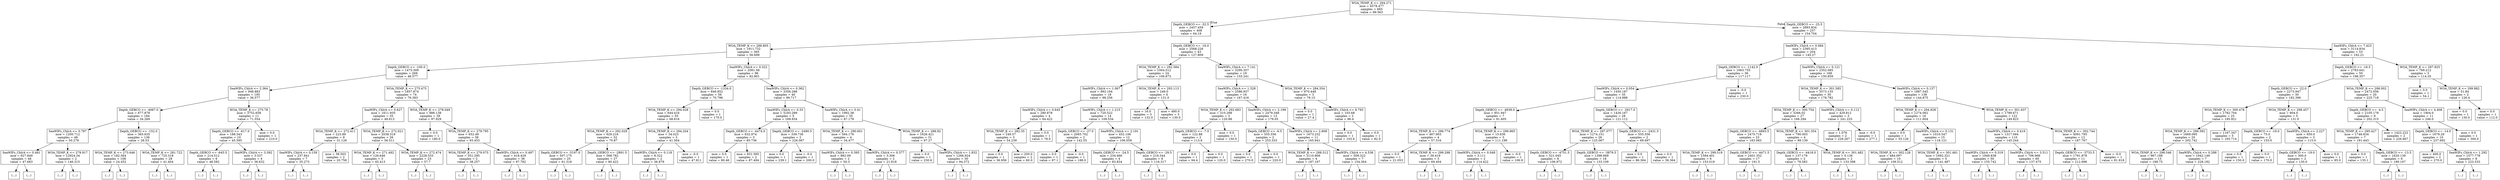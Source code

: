 digraph Tree {
node [shape=box] ;
0 [label="WOA_TEMP_K <= 294.271\nmse = 4578.477\nsamples = 665\nvalue = 99.563"] ;
1 [label="Depth_GEBCO <= -32.5\nmse = 2457.459\nsamples = 408\nvalue = 64.19"] ;
0 -> 1 [labeldistance=2.5, labelangle=45, headlabel="True"] ;
2 [label="WOA_TEMP_K <= 288.805\nmse = 1911.732\nsamples = 365\nvalue = 56.699"] ;
1 -> 2 ;
3 [label="Depth_GEBCO <= -100.0\nmse = 1475.309\nsamples = 269\nvalue = 46.577"] ;
2 -> 3 ;
4 [label="SeaWIFs_ChlrA <= 2.364\nmse = 948.883\nsamples = 195\nvalue = 36.577"] ;
3 -> 4 ;
5 [label="Depth_GEBCO <= -4067.0\nmse = 677.878\nsamples = 184\nvalue = 34.269"] ;
4 -> 5 ;
6 [label="SeaWIFs_ChlrA <= 0.787\nmse = 1200.712\nsamples = 48\nvalue = 50.278"] ;
5 -> 6 ;
7 [label="SeaWIFs_ChlrA <= 0.481\nmse = 627.849\nsamples = 46\nvalue = 47.683"] ;
6 -> 7 ;
8 [label="(...)"] ;
7 -> 8 ;
93 [label="(...)"] ;
7 -> 93 ;
98 [label="WOA_TEMP_K <= 279.917\nmse = 12924.34\nsamples = 2\nvalue = 146.315"] ;
6 -> 98 ;
99 [label="(...)"] ;
98 -> 99 ;
100 [label="(...)"] ;
98 -> 100 ;
101 [label="Depth_GEBCO <= -152.0\nmse = 365.635\nsamples = 136\nvalue = 28.53"] ;
5 -> 101 ;
102 [label="WOA_TEMP_K <= 273.646\nmse = 182.564\nsamples = 108\nvalue = 24.452"] ;
101 -> 102 ;
103 [label="(...)"] ;
102 -> 103 ;
136 [label="(...)"] ;
102 -> 136 ;
263 [label="WOA_TEMP_K <= 281.722\nmse = 725.318\nsamples = 28\nvalue = 41.404"] ;
101 -> 263 ;
264 [label="(...)"] ;
263 -> 264 ;
277 [label="(...)"] ;
263 -> 277 ;
312 [label="WOA_TEMP_K <= 275.78\nmse = 3752.658\nsamples = 11\nvalue = 71.554"] ;
4 -> 312 ;
313 [label="Depth_GEBCO <= -617.0\nmse = 188.543\nsamples = 10\nvalue = 45.595"] ;
312 -> 313 ;
314 [label="Depth_GEBCO <= -645.5\nmse = 214.512\nsamples = 6\nvalue = 48.582"] ;
313 -> 314 ;
315 [label="(...)"] ;
314 -> 315 ;
318 [label="(...)"] ;
314 -> 318 ;
321 [label="SeaWIFs_ChlrA <= 3.392\nmse = 3.537\nsamples = 4\nvalue = 36.632"] ;
313 -> 321 ;
322 [label="(...)"] ;
321 -> 322 ;
325 [label="(...)"] ;
321 -> 325 ;
326 [label="mse = 0.0\nsamples = 1\nvalue = 210.0"] ;
312 -> 326 ;
327 [label="WOA_TEMP_K <= 275.475\nmse = 1857.874\nsamples = 74\nvalue = 76.383"] ;
3 -> 327 ;
328 [label="SeaWIFs_ChlrA <= 0.627\nmse = 1611.935\nsamples = 35\nvalue = 48.613"] ;
327 -> 328 ;
329 [label="WOA_TEMP_K <= 272.411\nmse = 223.89\nsamples = 9\nvalue = 31.126"] ;
328 -> 329 ;
330 [label="SeaWIFs_ChlrA <= 0.159\nmse = 237.841\nsamples = 7\nvalue = 35.273"] ;
329 -> 330 ;
331 [label="(...)"] ;
330 -> 331 ;
338 [label="(...)"] ;
330 -> 338 ;
339 [label="mse = 38.503\nsamples = 2\nvalue = 20.758"] ;
329 -> 339 ;
340 [label="WOA_TEMP_K <= 272.021\nmse = 2038.319\nsamples = 26\nvalue = 56.511"] ;
328 -> 340 ;
341 [label="WOA_TEMP_K <= 271.492\nmse = 126.646\nsamples = 3\nvalue = 45.413"] ;
340 -> 341 ;
342 [label="(...)"] ;
341 -> 342 ;
343 [label="(...)"] ;
341 -> 343 ;
344 [label="WOA_TEMP_K <= 272.474\nmse = 2228.533\nsamples = 23\nvalue = 57.7"] ;
340 -> 344 ;
345 [label="(...)"] ;
344 -> 345 ;
346 [label="(...)"] ;
344 -> 346 ;
351 [label="WOA_TEMP_K <= 278.049\nmse = 986.138\nsamples = 39\nvalue = 97.929"] ;
327 -> 351 ;
352 [label="mse = 0.0\nsamples = 1\nvalue = 180.0"] ;
351 -> 352 ;
353 [label="WOA_TEMP_K <= 279.795\nmse = 652.49\nsamples = 38\nvalue = 93.453"] ;
351 -> 353 ;
354 [label="WOA_TEMP_K <= 279.075\nmse = 351.295\nsamples = 2\nvalue = 38.257"] ;
353 -> 354 ;
355 [label="(...)"] ;
354 -> 355 ;
356 [label="(...)"] ;
354 -> 356 ;
357 [label="SeaWIFs_ChlrA <= 0.497\nmse = 418.429\nsamples = 36\nvalue = 97.782"] ;
353 -> 357 ;
358 [label="(...)"] ;
357 -> 358 ;
361 [label="(...)"] ;
357 -> 361 ;
406 [label="SeaWIFs_ChlrA <= 0.322\nmse = 2091.58\nsamples = 96\nvalue = 82.801"] ;
2 -> 406 ;
407 [label="Depth_GEBCO <= -1334.0\nmse = 846.852\nsamples = 56\nvalue = 70.796"] ;
406 -> 407 ;
408 [label="WOA_TEMP_K <= 294.028\nmse = 644.416\nsamples = 55\nvalue = 68.616"] ;
407 -> 408 ;
409 [label="WOA_TEMP_K <= 292.029\nmse = 629.216\nsamples = 52\nvalue = 70.87"] ;
408 -> 409 ;
410 [label="Depth_GEBCO <= -5197.0\nmse = 507.175\nsamples = 25\nvalue = 61.318"] ;
409 -> 410 ;
411 [label="(...)"] ;
410 -> 411 ;
412 [label="(...)"] ;
410 -> 412 ;
445 [label="Depth_GEBCO <= -2891.5\nmse = 568.782\nsamples = 27\nvalue = 80.422"] ;
409 -> 445 ;
446 [label="(...)"] ;
445 -> 446 ;
489 [label="(...)"] ;
445 -> 489 ;
492 [label="WOA_TEMP_K <= 294.204\nmse = 34.023\nsamples = 3\nvalue = 41.564"] ;
408 -> 492 ;
493 [label="SeaWIFs_ChlrA <= 0.118\nmse = 8.322\nsamples = 2\nvalue = 36.879"] ;
492 -> 493 ;
494 [label="(...)"] ;
493 -> 494 ;
495 [label="(...)"] ;
493 -> 495 ;
496 [label="mse = -0.0\nsamples = 1\nvalue = 47.811"] ;
492 -> 496 ;
497 [label="mse = 0.0\nsamples = 1\nvalue = 170.0"] ;
407 -> 497 ;
498 [label="SeaWIFs_ChlrA <= 0.362\nmse = 3356.288\nsamples = 40\nvalue = 99.717"] ;
406 -> 498 ;
499 [label="SeaWIFs_ChlrA <= 0.33\nmse = 5183.289\nsamples = 5\nvalue = 169.934"] ;
498 -> 499 ;
500 [label="Depth_GEBCO <= -4474.0\nmse = 632.974\nsamples = 3\nvalue = 85.736"] ;
499 -> 500 ;
501 [label="mse = 0.0\nsamples = 1\nvalue = 80.46"] ;
500 -> 501 ;
502 [label="mse = 831.595\nsamples = 2\nvalue = 87.494"] ;
500 -> 502 ;
503 [label="Depth_GEBCO <= -2490.5\nmse = 339.736\nsamples = 2\nvalue = 226.067"] ;
499 -> 503 ;
504 [label="mse = 0.0\nsamples = 1\nvalue = 239.1"] ;
503 -> 504 ;
505 [label="mse = -0.0\nsamples = 1\nvalue = 200.0"] ;
503 -> 505 ;
506 [label="SeaWIFs_ChlrA <= 0.41\nmse = 1992.38\nsamples = 35\nvalue = 87.178"] ;
498 -> 506 ;
507 [label="WOA_TEMP_K <= 290.601\nmse = 594.176\nsamples = 4\nvalue = 34.477"] ;
506 -> 507 ;
508 [label="SeaWIFs_ChlrA <= 0.395\nmse = 882.09\nsamples = 2\nvalue = 50.3"] ;
507 -> 508 ;
509 [label="(...)"] ;
508 -> 509 ;
510 [label="(...)"] ;
508 -> 510 ;
511 [label="SeaWIFs_ChlrA <= 0.377\nmse = 3.306\nsamples = 2\nvalue = 21.818"] ;
507 -> 511 ;
512 [label="(...)"] ;
511 -> 512 ;
513 [label="(...)"] ;
511 -> 513 ;
514 [label="WOA_TEMP_K <= 288.92\nmse = 1626.421\nsamples = 31\nvalue = 97.27"] ;
506 -> 514 ;
515 [label="mse = 0.0\nsamples = 1\nvalue = 230.6"] ;
514 -> 515 ;
516 [label="SeaWIFs_ChlrA <= 1.832\nmse = 1266.924\nsamples = 30\nvalue = 94.372"] ;
514 -> 516 ;
517 [label="(...)"] ;
516 -> 517 ;
548 [label="(...)"] ;
516 -> 548 ;
567 [label="Depth_GEBCO <= -16.0\nmse = 2568.226\nsamples = 43\nvalue = 127.809"] ;
1 -> 567 ;
568 [label="WOA_TEMP_K <= 292.584\nmse = 1004.512\nsamples = 24\nvalue = 106.873"] ;
567 -> 568 ;
569 [label="SeaWIFs_ChlrA <= 1.067\nmse = 992.194\nsamples = 18\nvalue = 98.256"] ;
568 -> 569 ;
570 [label="SeaWIFs_ChlrA <= 0.645\nmse = 280.878\nsamples = 4\nvalue = 64.422"] ;
569 -> 570 ;
571 [label="WOA_TEMP_K <= 282.35\nmse = 249.57\nsamples = 3\nvalue = 54.239"] ;
570 -> 571 ;
572 [label="mse = 0.0\nsamples = 1\nvalue = 36.956"] ;
571 -> 572 ;
573 [label="mse = 200.0\nsamples = 2\nvalue = 60.0"] ;
571 -> 573 ;
574 [label="mse = 0.0\nsamples = 1\nvalue = 78.0"] ;
570 -> 574 ;
575 [label="SeaWIFs_ChlrA <= 1.215\nmse = 720.522\nsamples = 14\nvalue = 109.534"] ;
569 -> 575 ;
576 [label="Depth_GEBCO <= -27.0\nmse = 2065.702\nsamples = 2\nvalue = 142.55"] ;
575 -> 576 ;
577 [label="mse = 0.0\nsamples = 1\nvalue = 97.1"] ;
576 -> 577 ;
578 [label="mse = -0.0\nsamples = 1\nvalue = 188.0"] ;
576 -> 578 ;
579 [label="SeaWIFs_ChlrA <= 2.191\nmse = 452.106\nsamples = 12\nvalue = 106.059"] ;
575 -> 579 ;
580 [label="Depth_GEBCO <= -24.5\nmse = 234.466\nsamples = 4\nvalue = 83.834"] ;
579 -> 580 ;
581 [label="(...)"] ;
580 -> 581 ;
586 [label="(...)"] ;
580 -> 586 ;
587 [label="Depth_GEBCO <= -29.5\nmse = 219.344\nsamples = 8\nvalue = 116.317"] ;
579 -> 587 ;
588 [label="(...)"] ;
587 -> 588 ;
591 [label="(...)"] ;
587 -> 591 ;
600 [label="WOA_TEMP_K <= 293.113\nmse = 249.0\nsamples = 6\nvalue = 131.0"] ;
568 -> 600 ;
601 [label="mse = 16.0\nsamples = 3\nvalue = 132.0"] ;
600 -> 601 ;
602 [label="mse = 480.0\nsamples = 3\nvalue = 130.0"] ;
600 -> 602 ;
603 [label="SeaWIFs_ChlrA <= 7.141\nmse = 3290.357\nsamples = 19\nvalue = 155.241"] ;
567 -> 603 ;
604 [label="SeaWIFs_ChlrA <= 1.328\nmse = 2586.937\nsamples = 16\nvalue = 167.416"] ;
603 -> 604 ;
605 [label="WOA_TEMP_K <= 292.683\nmse = 310.298\nsamples = 3\nvalue = 120.88"] ;
604 -> 605 ;
606 [label="Depth_GEBCO <= -7.0\nmse = 122.88\nsamples = 2\nvalue = 113.6"] ;
605 -> 606 ;
607 [label="mse = 0.0\nsamples = 1\nvalue = 94.4"] ;
606 -> 607 ;
608 [label="mse = 0.0\nsamples = 1\nvalue = 120.0"] ;
606 -> 608 ;
609 [label="mse = 0.0\nsamples = 1\nvalue = 150.0"] ;
605 -> 609 ;
610 [label="SeaWIFs_ChlrA <= 2.199\nmse = 2479.348\nsamples = 13\nvalue = 179.05"] ;
604 -> 610 ;
611 [label="Depth_GEBCO <= -6.5\nmse = 555.556\nsamples = 2\nvalue = 253.333"] ;
610 -> 611 ;
612 [label="mse = 0.0\nsamples = 1\nvalue = 270.0"] ;
611 -> 612 ;
613 [label="mse = 0.0\nsamples = 1\nvalue = 220.0"] ;
611 -> 613 ;
614 [label="SeaWIFs_ChlrA <= 2.808\nmse = 1673.232\nsamples = 11\nvalue = 165.941"] ;
610 -> 614 ;
615 [label="WOA_TEMP_K <= 288.512\nmse = 3110.806\nsamples = 4\nvalue = 187.167"] ;
614 -> 615 ;
616 [label="(...)"] ;
615 -> 616 ;
619 [label="(...)"] ;
615 -> 619 ;
620 [label="SeaWIFs_ChlrA <= 4.536\nmse = 509.322\nsamples = 7\nvalue = 154.364"] ;
614 -> 620 ;
621 [label="(...)"] ;
620 -> 621 ;
626 [label="(...)"] ;
620 -> 626 ;
631 [label="WOA_TEMP_K <= 284.354\nmse = 970.448\nsamples = 3\nvalue = 79.15"] ;
603 -> 631 ;
632 [label="mse = 0.0\nsamples = 1\nvalue = 27.4"] ;
631 -> 632 ;
633 [label="SeaWIFs_ChlrA <= 8.793\nmse = 103.68\nsamples = 2\nvalue = 96.4"] ;
631 -> 633 ;
634 [label="mse = 0.0\nsamples = 1\nvalue = 103.6"] ;
633 -> 634 ;
635 [label="mse = 0.0\nsamples = 1\nvalue = 82.0"] ;
633 -> 635 ;
636 [label="Depth_GEBCO <= -25.5\nmse = 2893.834\nsamples = 257\nvalue = 154.704"] ;
0 -> 636 [labeldistance=2.5, labelangle=-45, headlabel="False"] ;
637 [label="SeaWIFs_ChlrA <= 0.084\nmse = 2395.413\nsamples = 204\nvalue = 145.27"] ;
636 -> 637 ;
638 [label="Depth_GEBCO <= -1142.0\nmse = 1663.755\nsamples = 36\nvalue = 117.117"] ;
637 -> 638 ;
639 [label="SeaWIFs_ChlrA <= 0.054\nmse = 1450.187\nsamples = 35\nvalue = 114.988"] ;
638 -> 639 ;
640 [label="Depth_GEBCO <= -4838.0\nmse = 851.947\nsamples = 7\nvalue = 91.605"] ;
639 -> 640 ;
641 [label="WOA_TEMP_K <= 296.774\nmse = 467.903\nsamples = 4\nvalue = 57.316"] ;
640 -> 641 ;
642 [label="mse = 0.0\nsamples = 1\nvalue = 21.053"] ;
641 -> 642 ;
643 [label="WOA_TEMP_K <= 299.298\nmse = 39.419\nsamples = 3\nvalue = 69.404"] ;
641 -> 643 ;
644 [label="(...)"] ;
643 -> 644 ;
645 [label="(...)"] ;
643 -> 645 ;
648 [label="WOA_TEMP_K <= 299.965\nmse = 15.636\nsamples = 3\nvalue = 111.199"] ;
640 -> 648 ;
649 [label="SeaWIFs_ChlrA <= 0.048\nmse = 3.111\nsamples = 2\nvalue = 114.422"] ;
648 -> 649 ;
650 [label="(...)"] ;
649 -> 650 ;
651 [label="(...)"] ;
649 -> 651 ;
652 [label="mse = -0.0\nsamples = 1\nvalue = 106.9"] ;
648 -> 652 ;
653 [label="Depth_GEBCO <= -2917.0\nmse = 1426.167\nsamples = 28\nvalue = 121.112"] ;
639 -> 653 ;
654 [label="WOA_TEMP_K <= 297.077\nmse = 1274.151\nsamples = 26\nvalue = 125.067"] ;
653 -> 654 ;
655 [label="Depth_GEBCO <= -4751.5\nmse = 521.045\nsamples = 8\nvalue = 106.972"] ;
654 -> 655 ;
656 [label="(...)"] ;
655 -> 656 ;
659 [label="(...)"] ;
655 -> 659 ;
668 [label="Depth_GEBCO <= -3879.5\nmse = 1398.669\nsamples = 18\nvalue = 133.109"] ;
654 -> 668 ;
669 [label="(...)"] ;
668 -> 669 ;
696 [label="(...)"] ;
668 -> 696 ;
701 [label="Depth_GEBCO <= -2431.5\nmse = 555.556\nsamples = 2\nvalue = 69.697"] ;
653 -> 701 ;
702 [label="mse = 0.0\nsamples = 1\nvalue = 86.364"] ;
701 -> 702 ;
703 [label="mse = 0.0\nsamples = 1\nvalue = 36.364"] ;
701 -> 703 ;
704 [label="mse = -0.0\nsamples = 1\nvalue = 230.0"] ;
638 -> 704 ;
705 [label="SeaWIFs_ChlrA <= 0.121\nmse = 2352.085\nsamples = 168\nvalue = 150.859"] ;
637 -> 705 ;
706 [label="WOA_TEMP_K <= 301.585\nmse = 3573.135\nsamples = 30\nvalue = 178.782"] ;
705 -> 706 ;
707 [label="WOA_TEMP_K <= 300.754\nmse = 3266.02\nsamples = 27\nvalue = 166.294"] ;
706 -> 707 ;
708 [label="Depth_GEBCO <= -4893.5\nmse = 2475.719\nsamples = 23\nvalue = 183.083"] ;
707 -> 708 ;
709 [label="WOA_TEMP_K <= 299.519\nmse = 1584.401\nsamples = 6\nvalue = 153.019"] ;
708 -> 709 ;
710 [label="(...)"] ;
709 -> 710 ;
717 [label="(...)"] ;
709 -> 717 ;
720 [label="Depth_GEBCO <= -4471.5\nmse = 2401.352\nsamples = 17\nvalue = 191.5"] ;
708 -> 720 ;
721 [label="(...)"] ;
720 -> 721 ;
730 [label="(...)"] ;
720 -> 730 ;
747 [label="WOA_TEMP_K <= 301.354\nmse = 790.003\nsamples = 4\nvalue = 99.139"] ;
707 -> 747 ;
748 [label="Depth_GEBCO <= -4418.0\nmse = 137.179\nsamples = 2\nvalue = 78.583"] ;
747 -> 748 ;
749 [label="(...)"] ;
748 -> 749 ;
750 [label="(...)"] ;
748 -> 750 ;
751 [label="WOA_TEMP_K <= 301.482\nmse = 0.136\nsamples = 2\nvalue = 133.398"] ;
747 -> 751 ;
752 [label="(...)"] ;
751 -> 752 ;
753 [label="(...)"] ;
751 -> 753 ;
754 [label="SeaWIFs_ChlrA <= 0.112\nmse = 429.812\nsamples = 3\nvalue = 241.225"] ;
706 -> 754 ;
755 [label="mse = 1.076\nsamples = 2\nvalue = 229.267"] ;
754 -> 755 ;
756 [label="mse = -0.0\nsamples = 1\nvalue = 277.1"] ;
754 -> 756 ;
757 [label="SeaWIFs_ChlrA <= 0.137\nmse = 1887.545\nsamples = 138\nvalue = 144.875"] ;
705 -> 757 ;
758 [label="WOA_TEMP_K <= 294.928\nmse = 1274.062\nsamples = 16\nvalue = 111.604"] ;
757 -> 758 ;
759 [label="mse = 0.0\nsamples = 1\nvalue = 55.126"] ;
758 -> 759 ;
760 [label="SeaWIFs_ChlrA <= 0.131\nmse = 1010.547\nsamples = 15\nvalue = 118.121"] ;
758 -> 760 ;
761 [label="WOA_TEMP_K <= 302.128\nmse = 484.097\nsamples = 10\nvalue = 109.512"] ;
760 -> 761 ;
762 [label="(...)"] ;
761 -> 762 ;
773 [label="(...)"] ;
761 -> 773 ;
778 [label="WOA_TEMP_K <= 301.481\nmse = 1692.321\nsamples = 5\nvalue = 141.487"] ;
760 -> 778 ;
779 [label="(...)"] ;
778 -> 779 ;
784 [label="(...)"] ;
778 -> 784 ;
787 [label="WOA_TEMP_K <= 301.637\nmse = 1789.671\nsamples = 122\nvalue = 149.823"] ;
757 -> 787 ;
788 [label="SeaWIFs_ChlrA <= 0.419\nmse = 1317.094\nsamples = 110\nvalue = 145.244"] ;
787 -> 788 ;
789 [label="SeaWIFs_ChlrA <= 0.319\nmse = 1949.838\nsamples = 50\nvalue = 155.742"] ;
788 -> 789 ;
790 [label="(...)"] ;
789 -> 790 ;
857 [label="(...)"] ;
789 -> 857 ;
868 [label="SeaWIFs_ChlrA <= 3.511\nmse = 706.966\nsamples = 60\nvalue = 137.475"] ;
788 -> 868 ;
869 [label="(...)"] ;
868 -> 869 ;
956 [label="(...)"] ;
868 -> 956 ;
959 [label="WOA_TEMP_K <= 302.744\nmse = 4091.795\nsamples = 12\nvalue = 187.767"] ;
787 -> 959 ;
960 [label="Depth_GEBCO <= -3733.5\nmse = 1791.878\nsamples = 11\nvalue = 212.696"] ;
959 -> 960 ;
961 [label="(...)"] ;
960 -> 961 ;
964 [label="(...)"] ;
960 -> 964 ;
979 [label="mse = -0.0\nsamples = 1\nvalue = 81.818"] ;
959 -> 979 ;
980 [label="SeaWIFs_ChlrA <= 7.423\nmse = 3114.834\nsamples = 53\nvalue = 192.21"] ;
636 -> 980 ;
981 [label="Depth_GEBCO <= -16.5\nmse = 2783.641\nsamples = 50\nvalue = 198.357"] ;
980 -> 981 ;
982 [label="Depth_GEBCO <= -22.0\nmse = 2273.947\nsamples = 30\nvalue = 182.396"] ;
981 -> 982 ;
983 [label="WOA_TEMP_K <= 300.478\nmse = 1782.704\nsamples = 25\nvalue = 195.921"] ;
982 -> 983 ;
984 [label="WOA_TEMP_K <= 299.392\nmse = 1669.095\nsamples = 20\nvalue = 202.742"] ;
983 -> 984 ;
985 [label="WOA_TEMP_K <= 298.546\nmse = 967.188\nsamples = 13\nvalue = 188.75"] ;
984 -> 985 ;
986 [label="(...)"] ;
985 -> 986 ;
995 [label="(...)"] ;
985 -> 995 ;
998 [label="SeaWIFs_ChlrA <= 0.288\nmse = 1942.149\nsamples = 7\nvalue = 228.182"] ;
984 -> 998 ;
999 [label="(...)"] ;
998 -> 999 ;
1000 [label="(...)"] ;
998 -> 1000 ;
1001 [label="mse = 1167.347\nsamples = 5\nvalue = 165.714"] ;
983 -> 1001 ;
1002 [label="WOA_TEMP_K <= 298.457\nmse = 804.0\nsamples = 5\nvalue = 131.0"] ;
982 -> 1002 ;
1003 [label="Depth_GEBCO <= -19.0\nmse = 75.0\nsamples = 2\nvalue = 155.0"] ;
1002 -> 1003 ;
1004 [label="mse = 0.0\nsamples = 1\nvalue = 150.0"] ;
1003 -> 1004 ;
1005 [label="mse = 0.0\nsamples = 1\nvalue = 170.0"] ;
1003 -> 1005 ;
1006 [label="SeaWIFs_ChlrA <= 2.227\nmse = 650.0\nsamples = 3\nvalue = 115.0"] ;
1002 -> 1006 ;
1007 [label="Depth_GEBCO <= -19.0\nmse = 300.0\nsamples = 2\nvalue = 130.0"] ;
1006 -> 1007 ;
1008 [label="(...)"] ;
1007 -> 1008 ;
1009 [label="(...)"] ;
1007 -> 1009 ;
1010 [label="mse = 0.0\nsamples = 1\nvalue = 85.0"] ;
1006 -> 1010 ;
1011 [label="WOA_TEMP_K <= 298.002\nmse = 2472.056\nsamples = 20\nvalue = 225.718"] ;
981 -> 1011 ;
1012 [label="Depth_GEBCO <= -4.5\nmse = 2105.178\nsamples = 9\nvalue = 202.315"] ;
1011 -> 1012 ;
1013 [label="WOA_TEMP_K <= 295.427\nmse = 1746.634\nsamples = 7\nvalue = 181.443"] ;
1012 -> 1013 ;
1014 [label="mse = 0.0\nsamples = 1\nvalue = 135.1"] ;
1013 -> 1014 ;
1015 [label="Depth_GEBCO <= -13.5\nmse = 1620.139\nsamples = 6\nvalue = 189.167"] ;
1013 -> 1015 ;
1016 [label="(...)"] ;
1015 -> 1016 ;
1017 [label="(...)"] ;
1015 -> 1017 ;
1018 [label="mse = 1422.222\nsamples = 2\nvalue = 226.667"] ;
1012 -> 1018 ;
1019 [label="SeaWIFs_ChlrA <= 4.408\nmse = 1904.0\nsamples = 11\nvalue = 246.0"] ;
1011 -> 1019 ;
1020 [label="Depth_GEBCO <= -14.0\nmse = 1679.29\nsamples = 10\nvalue = 237.692"] ;
1019 -> 1020 ;
1021 [label="mse = 400.0\nsamples = 2\nvalue = 270.0"] ;
1020 -> 1021 ;
1022 [label="SeaWIFs_ChlrA <= 1.292\nmse = 1577.778\nsamples = 8\nvalue = 223.333"] ;
1020 -> 1022 ;
1023 [label="(...)"] ;
1022 -> 1023 ;
1030 [label="(...)"] ;
1022 -> 1030 ;
1033 [label="mse = 0.0\nsamples = 1\nvalue = 300.0"] ;
1019 -> 1033 ;
1034 [label="WOA_TEMP_K <= 297.925\nmse = 769.212\nsamples = 3\nvalue = 114.35"] ;
980 -> 1034 ;
1035 [label="mse = 0.0\nsamples = 1\nvalue = 54.1"] ;
1034 -> 1035 ;
1036 [label="WOA_TEMP_K <= 299.882\nmse = 51.84\nsamples = 2\nvalue = 126.4"] ;
1034 -> 1036 ;
1037 [label="mse = 0.0\nsamples = 1\nvalue = 130.0"] ;
1036 -> 1037 ;
1038 [label="mse = 0.0\nsamples = 1\nvalue = 112.0"] ;
1036 -> 1038 ;
}